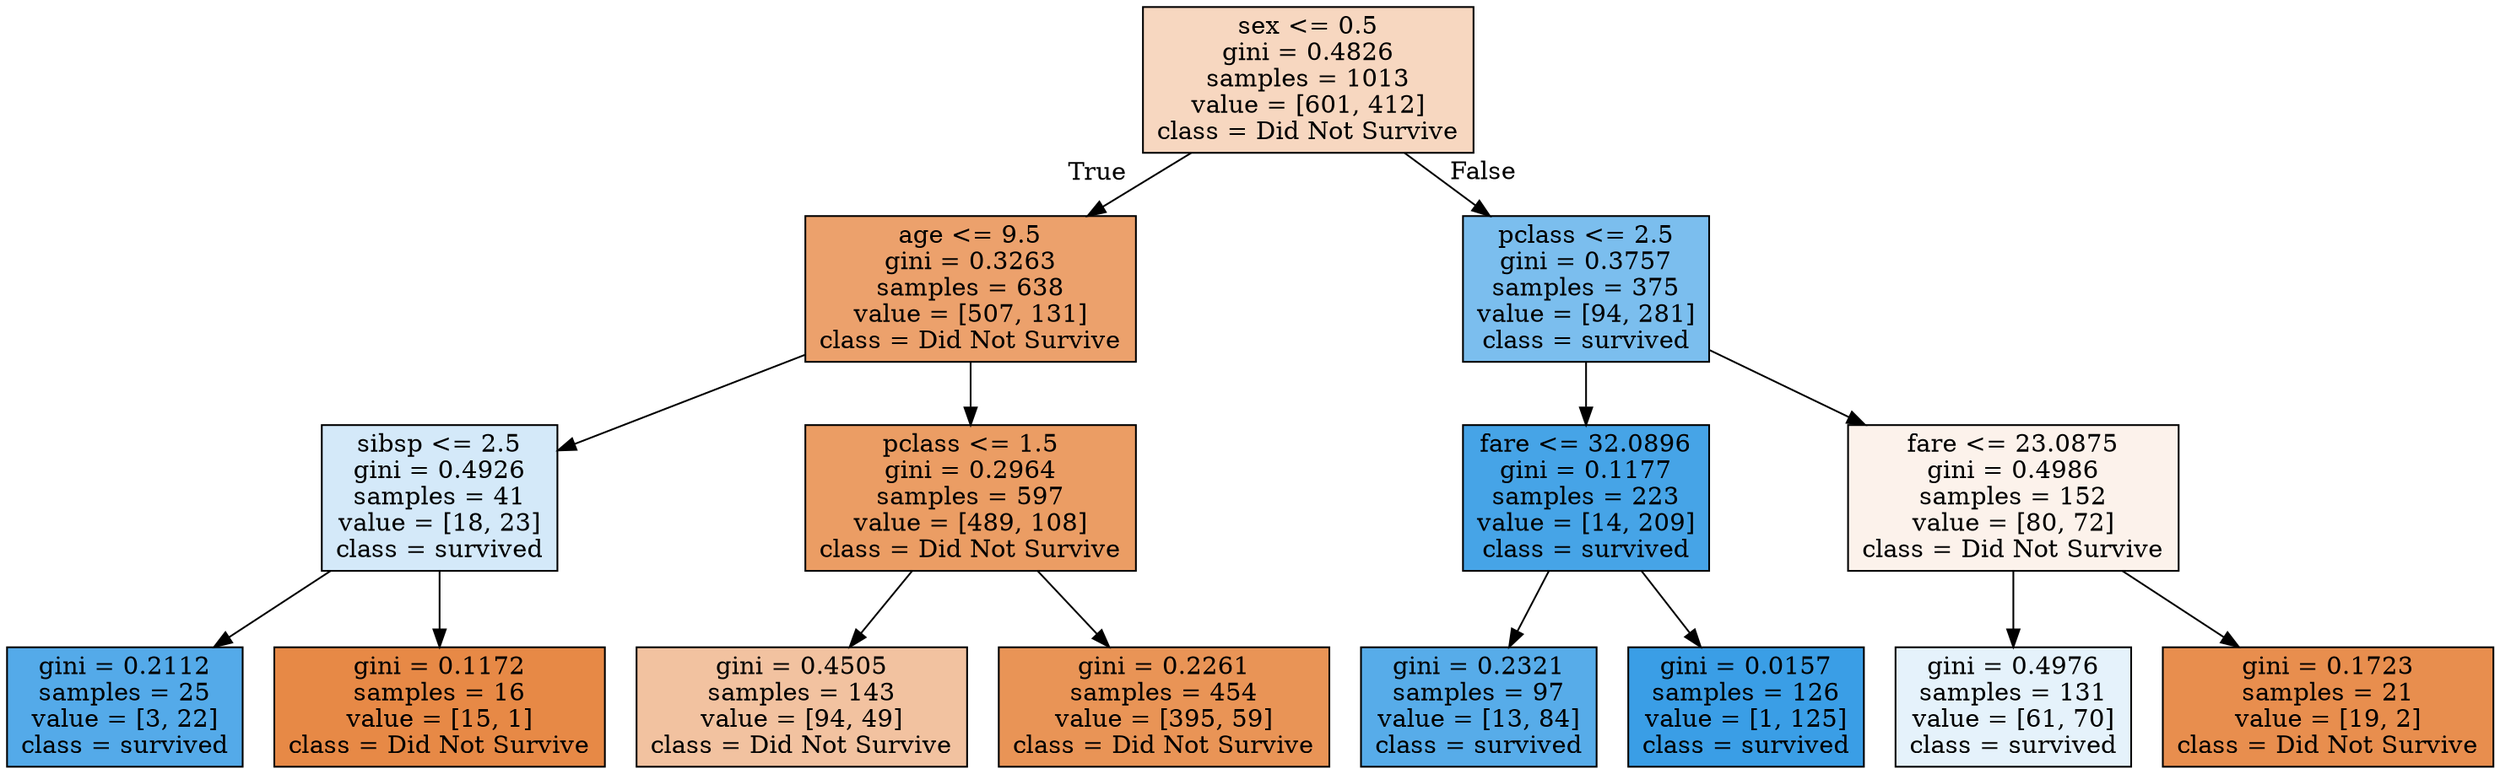 digraph Tree {
node [shape=box, style="filled", color="black"] ;
graph [ranksep=equally, splines=polyline] ;
0 [label="sex <= 0.5\ngini = 0.4826\nsamples = 1013\nvalue = [601, 412]\nclass = Did Not Survive", fillcolor="#e5813950"] ;
1 [label="age <= 9.5\ngini = 0.3263\nsamples = 638\nvalue = [507, 131]\nclass = Did Not Survive", fillcolor="#e58139bd"] ;
0 -> 1 [labeldistance=2.5, labelangle=45, headlabel="True"] ;
2 [label="sibsp <= 2.5\ngini = 0.4926\nsamples = 41\nvalue = [18, 23]\nclass = survived", fillcolor="#399de537"] ;
1 -> 2 ;
3 [label="gini = 0.2112\nsamples = 25\nvalue = [3, 22]\nclass = survived", fillcolor="#399de5dc"] ;
2 -> 3 ;
4 [label="gini = 0.1172\nsamples = 16\nvalue = [15, 1]\nclass = Did Not Survive", fillcolor="#e58139ee"] ;
2 -> 4 ;
5 [label="pclass <= 1.5\ngini = 0.2964\nsamples = 597\nvalue = [489, 108]\nclass = Did Not Survive", fillcolor="#e58139c7"] ;
1 -> 5 ;
6 [label="gini = 0.4505\nsamples = 143\nvalue = [94, 49]\nclass = Did Not Survive", fillcolor="#e581397a"] ;
5 -> 6 ;
7 [label="gini = 0.2261\nsamples = 454\nvalue = [395, 59]\nclass = Did Not Survive", fillcolor="#e58139d9"] ;
5 -> 7 ;
8 [label="pclass <= 2.5\ngini = 0.3757\nsamples = 375\nvalue = [94, 281]\nclass = survived", fillcolor="#399de5aa"] ;
0 -> 8 [labeldistance=2.5, labelangle=-45, headlabel="False"] ;
9 [label="fare <= 32.0896\ngini = 0.1177\nsamples = 223\nvalue = [14, 209]\nclass = survived", fillcolor="#399de5ee"] ;
8 -> 9 ;
10 [label="gini = 0.2321\nsamples = 97\nvalue = [13, 84]\nclass = survived", fillcolor="#399de5d8"] ;
9 -> 10 ;
11 [label="gini = 0.0157\nsamples = 126\nvalue = [1, 125]\nclass = survived", fillcolor="#399de5fd"] ;
9 -> 11 ;
12 [label="fare <= 23.0875\ngini = 0.4986\nsamples = 152\nvalue = [80, 72]\nclass = Did Not Survive", fillcolor="#e5813919"] ;
8 -> 12 ;
13 [label="gini = 0.4976\nsamples = 131\nvalue = [61, 70]\nclass = survived", fillcolor="#399de521"] ;
12 -> 13 ;
14 [label="gini = 0.1723\nsamples = 21\nvalue = [19, 2]\nclass = Did Not Survive", fillcolor="#e58139e4"] ;
12 -> 14 ;
{rank=same ; 0} ;
{rank=same ; 1; 8} ;
{rank=same ; 2; 5; 9; 12} ;
{rank=same ; 3; 4; 6; 7; 10; 11; 13; 14} ;
}